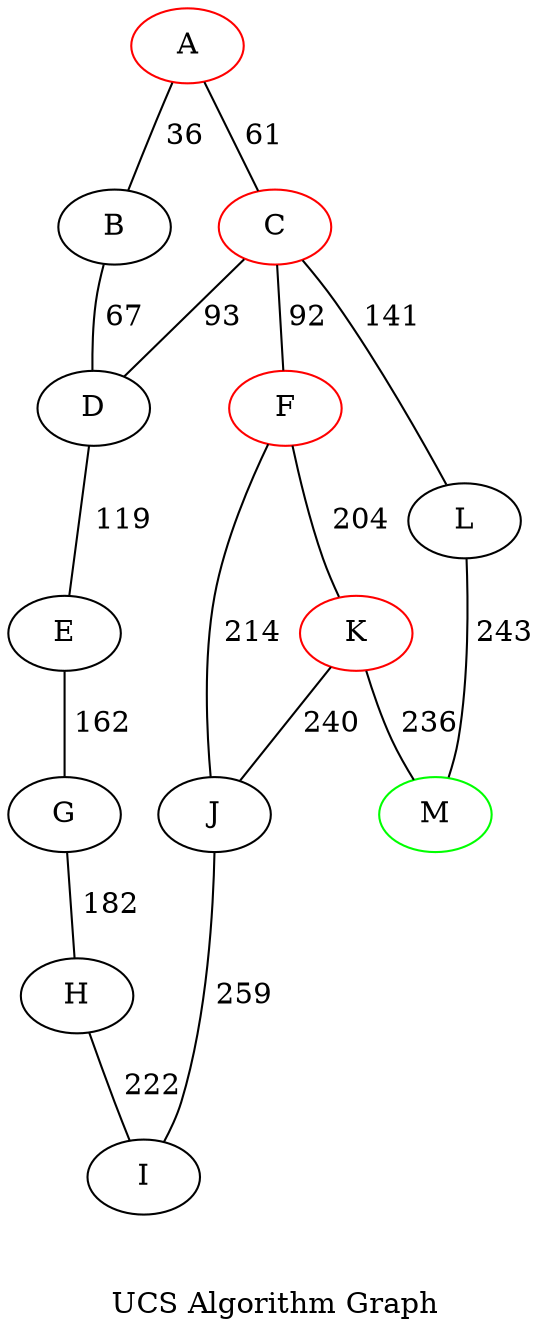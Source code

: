 // UCS Algo
graph {
	A -- B [label=" 36" constraint=true]
	A -- C [label=" 61" constraint=true]
	B -- D [label=" 67" constraint=true]
	C -- D [label=" 93" constraint=true]
	C -- F [label=" 92" constraint=true]
	C -- L [label=" 141" constraint=true]
	D -- E [label=" 119" constraint=true]
	F -- J [label=" 214" constraint=true]
	F -- K [label=" 204" constraint=true]
	E -- G [label=" 162" constraint=true]
	L -- M [label=" 243" constraint=true]
	G -- H [label=" 182" constraint=true]
	H -- I [label=" 222" constraint=true]
	K -- M [label=" 236" constraint=true]
	K -- J [label=" 240" constraint=true]
	J -- I [label=" 259" constraint=true]
	A [color=red]
	C [color=red]
	F [color=red]
	K [color=red]
	M [color=red]
	M [color=green]
	label="\n\n UCS Algorithm Graph"
}
